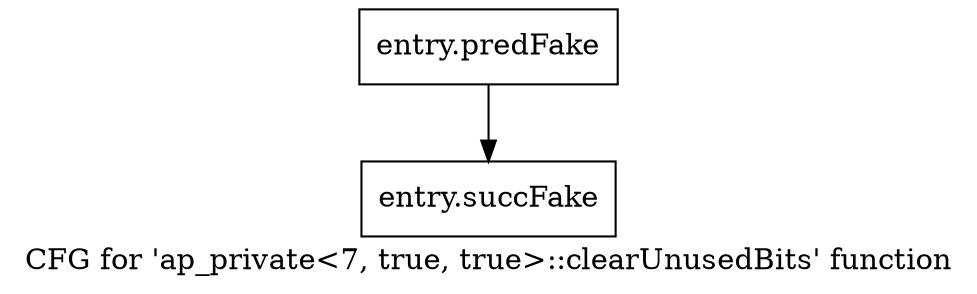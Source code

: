 digraph "CFG for 'ap_private\<7, true, true\>::clearUnusedBits' function" {
	label="CFG for 'ap_private\<7, true, true\>::clearUnusedBits' function";

	Node0x58f8770 [shape=record,filename="",linenumber="",label="{entry.predFake}"];
	Node0x58f8770 -> Node0x5b2ccd0[ callList="" memoryops="" filename="/home/omerfaruk/tools/Xilinx/Vitis_HLS/2023.2/include/etc/ap_private.h" execusionnum="12"];
	Node0x5b2ccd0 [shape=record,filename="/home/omerfaruk/tools/Xilinx/Vitis_HLS/2023.2/include/etc/ap_private.h",linenumber="2232",label="{entry.succFake}"];
}

